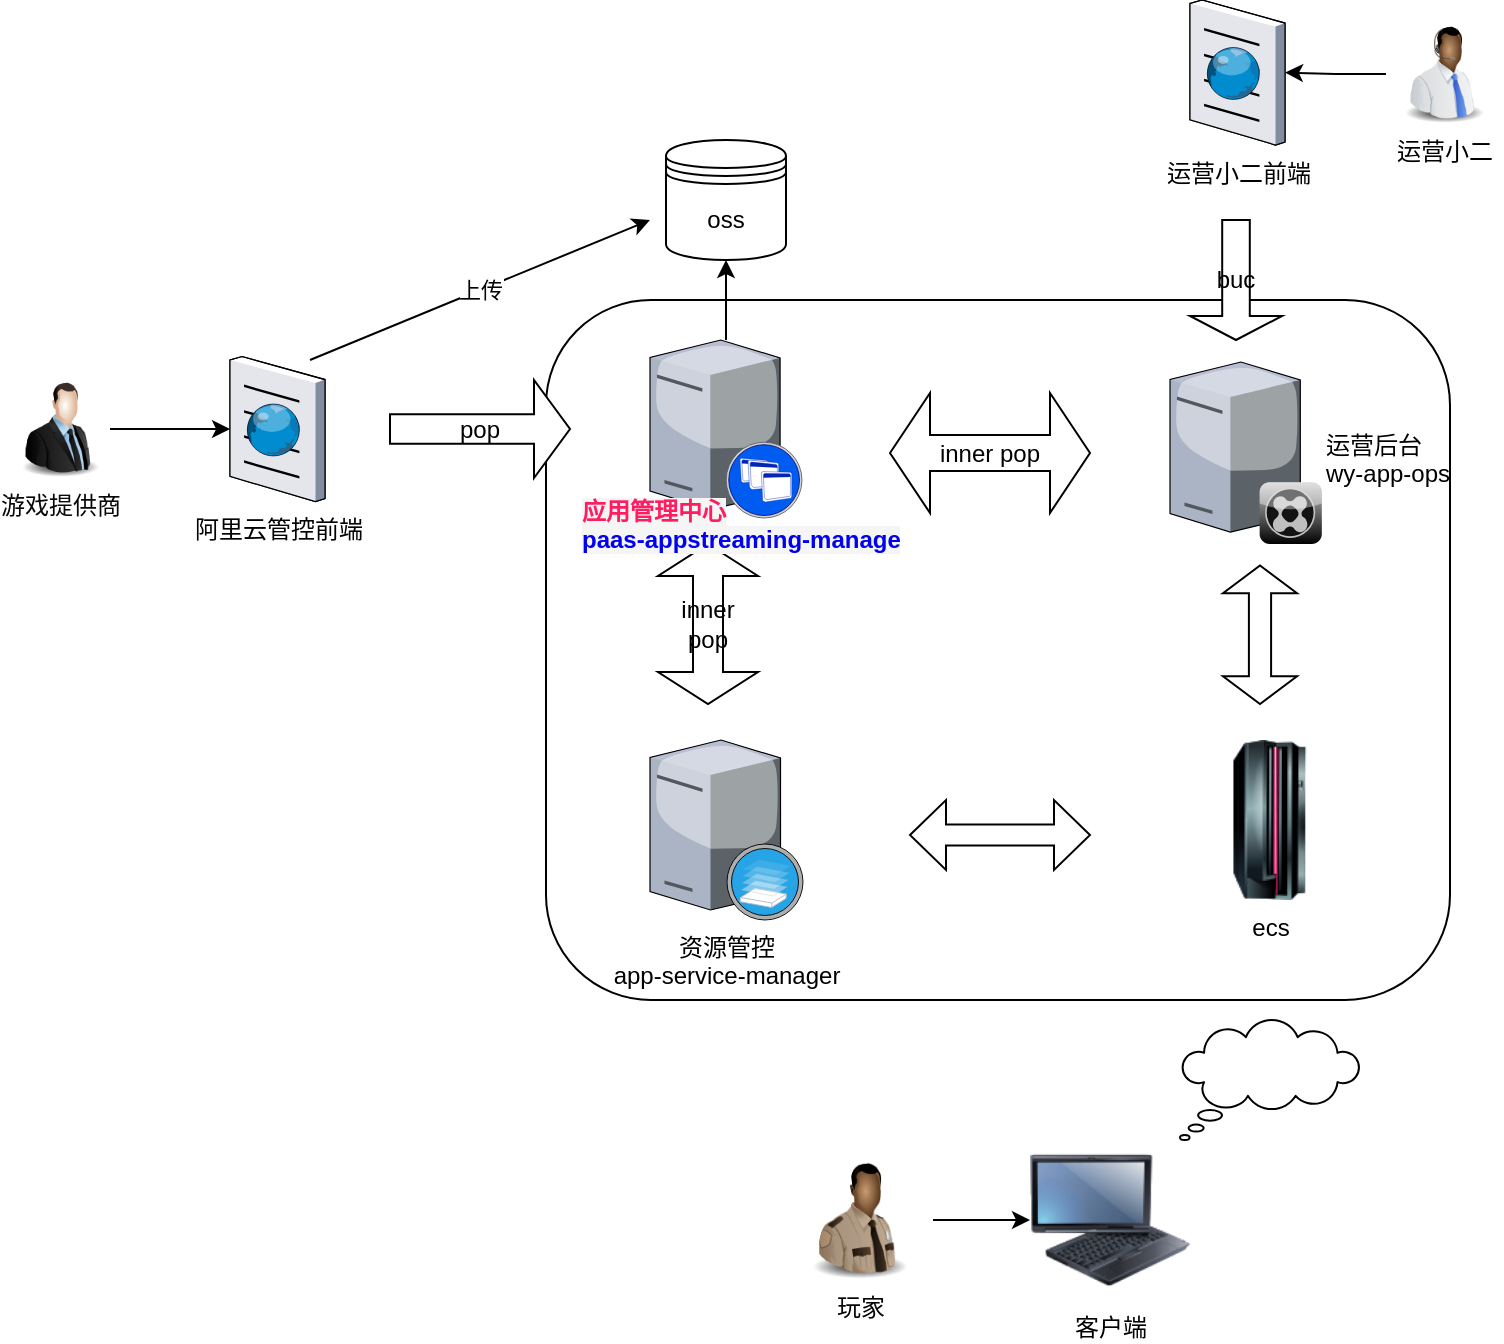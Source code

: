 <mxfile version="14.9.0" type="github">
  <diagram id="B_C8ltGazks7RQYfqW8q" name="Page-1">
    <mxGraphModel dx="1288" dy="792" grid="1" gridSize="10" guides="1" tooltips="1" connect="1" arrows="1" fold="1" page="1" pageScale="1" pageWidth="827" pageHeight="1169" math="0" shadow="0">
      <root>
        <mxCell id="0" />
        <mxCell id="1" parent="0" />
        <mxCell id="O2cRrbV1qB-Uz6NX7HXk-27" value="" style="rounded=1;whiteSpace=wrap;html=1;fontColor=#FF2130;" vertex="1" parent="1">
          <mxGeometry x="308" y="340" width="452" height="350" as="geometry" />
        </mxCell>
        <mxCell id="O2cRrbV1qB-Uz6NX7HXk-19" value="" style="edgeStyle=orthogonalEdgeStyle;rounded=0;orthogonalLoop=1;jettySize=auto;html=1;" edge="1" parent="1" source="O2cRrbV1qB-Uz6NX7HXk-2" target="O2cRrbV1qB-Uz6NX7HXk-17">
          <mxGeometry relative="1" as="geometry" />
        </mxCell>
        <mxCell id="O2cRrbV1qB-Uz6NX7HXk-2" value="" style="verticalLabelPosition=bottom;aspect=fixed;html=1;verticalAlign=top;strokeColor=#6c8ebf;align=center;outlineConnect=0;shape=mxgraph.citrix.xenapp_server;fillColor=#dae8fc;" vertex="1" parent="1">
          <mxGeometry x="360" y="360" width="76" height="89" as="geometry" />
        </mxCell>
        <mxCell id="O2cRrbV1qB-Uz6NX7HXk-3" value="" style="verticalLabelPosition=bottom;aspect=fixed;html=1;verticalAlign=top;strokeColor=none;align=center;outlineConnect=0;shape=mxgraph.citrix.xenclient_synchronizer;fillColor=#CCCCCC;gradientColor=#000000;gradientDirection=south;" vertex="1" parent="1">
          <mxGeometry x="620" y="371" width="76" height="91" as="geometry" />
        </mxCell>
        <mxCell id="O2cRrbV1qB-Uz6NX7HXk-8" value="资源管控&lt;br&gt;app-service-manager" style="verticalLabelPosition=bottom;aspect=fixed;html=1;verticalAlign=top;strokeColor=none;align=center;outlineConnect=0;shape=mxgraph.citrix.xenserver;" vertex="1" parent="1">
          <mxGeometry x="360" y="560" width="76.5" height="90" as="geometry" />
        </mxCell>
        <mxCell id="O2cRrbV1qB-Uz6NX7HXk-9" value="inner pop" style="shape=doubleArrow;whiteSpace=wrap;html=1;" vertex="1" parent="1">
          <mxGeometry x="480" y="386.5" width="100" height="60" as="geometry" />
        </mxCell>
        <mxCell id="O2cRrbV1qB-Uz6NX7HXk-11" value="inner pop" style="shape=doubleArrow;direction=south;whiteSpace=wrap;html=1;" vertex="1" parent="1">
          <mxGeometry x="364" y="462" width="50" height="80" as="geometry" />
        </mxCell>
        <mxCell id="O2cRrbV1qB-Uz6NX7HXk-12" value="pop" style="shape=singleArrow;whiteSpace=wrap;html=1;" vertex="1" parent="1">
          <mxGeometry x="230" y="380" width="90" height="49" as="geometry" />
        </mxCell>
        <mxCell id="O2cRrbV1qB-Uz6NX7HXk-13" value="阿里云管控前端" style="verticalLabelPosition=bottom;aspect=fixed;html=1;verticalAlign=top;strokeColor=none;align=center;outlineConnect=0;shape=mxgraph.citrix.browser;" vertex="1" parent="1">
          <mxGeometry x="150" y="368.25" width="47.5" height="72.5" as="geometry" />
        </mxCell>
        <mxCell id="O2cRrbV1qB-Uz6NX7HXk-14" value="运营小二前端" style="verticalLabelPosition=bottom;aspect=fixed;html=1;verticalAlign=top;strokeColor=none;align=center;outlineConnect=0;shape=mxgraph.citrix.browser;" vertex="1" parent="1">
          <mxGeometry x="630" y="190" width="47.5" height="72.5" as="geometry" />
        </mxCell>
        <mxCell id="O2cRrbV1qB-Uz6NX7HXk-16" value="buc" style="shape=singleArrow;direction=south;whiteSpace=wrap;html=1;" vertex="1" parent="1">
          <mxGeometry x="630" y="300" width="46" height="60" as="geometry" />
        </mxCell>
        <mxCell id="O2cRrbV1qB-Uz6NX7HXk-17" value="oss" style="shape=datastore;whiteSpace=wrap;html=1;" vertex="1" parent="1">
          <mxGeometry x="368" y="260" width="60" height="60" as="geometry" />
        </mxCell>
        <mxCell id="O2cRrbV1qB-Uz6NX7HXk-20" value="&lt;b style=&quot;box-sizing: border-box ; background-color: rgb(245 , 245 , 245) ; text-decoration: none ; outline: 0px ; font-size: 12px ; font-style: normal ; letter-spacing: normal ; text-indent: 0px ; text-transform: none ; word-spacing: 0px&quot;&gt;&lt;font color=&quot;#ff1c60&quot;&gt;应用管理中心&lt;br&gt;&lt;a href=&quot;https://cd.aone.alibaba-inc.com/ec/app/168843/mix/publish?_app_id_=168843&quot; target=&quot;_blank&quot; style=&quot;box-sizing: border-box ; background-color: rgb(245 , 245 , 245) ; text-decoration: none ; outline: 0px ; font-size: 12px ; font-style: normal ; letter-spacing: normal ; text-indent: 0px ; text-transform: none ; word-spacing: 0px&quot;&gt;paas-appstreaming-manage&lt;/a&gt;&lt;/font&gt;&lt;/b&gt;" style="text;whiteSpace=wrap;html=1;" vertex="1" parent="1">
          <mxGeometry x="324" y="432" width="180" height="30" as="geometry" />
        </mxCell>
        <mxCell id="O2cRrbV1qB-Uz6NX7HXk-21" value="ecs" style="image;html=1;image=img/lib/clip_art/computers/Mainframe_128x128.png" vertex="1" parent="1">
          <mxGeometry x="630" y="560" width="80" height="80" as="geometry" />
        </mxCell>
        <mxCell id="O2cRrbV1qB-Uz6NX7HXk-22" value="" style="whiteSpace=wrap;html=1;shape=mxgraph.basic.cloud_callout" vertex="1" parent="1">
          <mxGeometry x="625" y="700" width="90" height="60" as="geometry" />
        </mxCell>
        <mxCell id="O2cRrbV1qB-Uz6NX7HXk-23" value="客户端" style="image;html=1;image=img/lib/clip_art/computers/Fujitsu_Tablet_128x128.png" vertex="1" parent="1">
          <mxGeometry x="550" y="760" width="80" height="80" as="geometry" />
        </mxCell>
        <mxCell id="O2cRrbV1qB-Uz6NX7HXk-24" value="" style="shape=doubleArrow;whiteSpace=wrap;html=1;" vertex="1" parent="1">
          <mxGeometry x="490" y="590" width="90" height="35" as="geometry" />
        </mxCell>
        <mxCell id="O2cRrbV1qB-Uz6NX7HXk-25" value="" style="shape=doubleArrow;direction=south;whiteSpace=wrap;html=1;" vertex="1" parent="1">
          <mxGeometry x="646.5" y="472.75" width="37" height="69.25" as="geometry" />
        </mxCell>
        <mxCell id="O2cRrbV1qB-Uz6NX7HXk-26" value="上传" style="endArrow=classic;html=1;" edge="1" parent="1">
          <mxGeometry width="50" height="50" relative="1" as="geometry">
            <mxPoint x="190" y="370" as="sourcePoint" />
            <mxPoint x="360" y="300" as="targetPoint" />
          </mxGeometry>
        </mxCell>
        <mxCell id="O2cRrbV1qB-Uz6NX7HXk-28" value="运营后台&lt;br&gt;wy-app-ops" style="text;whiteSpace=wrap;html=1;" vertex="1" parent="1">
          <mxGeometry x="696" y="399" width="90" height="30" as="geometry" />
        </mxCell>
        <mxCell id="O2cRrbV1qB-Uz6NX7HXk-36" value="" style="edgeStyle=orthogonalEdgeStyle;rounded=0;orthogonalLoop=1;jettySize=auto;html=1;fontColor=#FF2130;" edge="1" parent="1" source="O2cRrbV1qB-Uz6NX7HXk-35" target="O2cRrbV1qB-Uz6NX7HXk-13">
          <mxGeometry relative="1" as="geometry" />
        </mxCell>
        <mxCell id="O2cRrbV1qB-Uz6NX7HXk-35" value="&lt;font color=&quot;#080808&quot;&gt;游戏提供商&lt;/font&gt;" style="image;html=1;image=img/lib/clip_art/people/Suit_Man_128x128.png;fontColor=#FF2130;" vertex="1" parent="1">
          <mxGeometry x="40" y="380" width="50" height="49" as="geometry" />
        </mxCell>
        <mxCell id="O2cRrbV1qB-Uz6NX7HXk-42" value="" style="edgeStyle=orthogonalEdgeStyle;rounded=0;orthogonalLoop=1;jettySize=auto;html=1;fontColor=#FF2130;" edge="1" parent="1" source="O2cRrbV1qB-Uz6NX7HXk-41" target="O2cRrbV1qB-Uz6NX7HXk-14">
          <mxGeometry relative="1" as="geometry" />
        </mxCell>
        <mxCell id="O2cRrbV1qB-Uz6NX7HXk-41" value="&lt;font color=&quot;#000000&quot;&gt;运营小二&lt;/font&gt;" style="image;html=1;image=img/lib/clip_art/people/Telesales_Man_Black_128x128.png;fontColor=#FF2130;" vertex="1" parent="1">
          <mxGeometry x="728" y="202" width="58" height="50" as="geometry" />
        </mxCell>
        <mxCell id="O2cRrbV1qB-Uz6NX7HXk-44" value="" style="edgeStyle=orthogonalEdgeStyle;rounded=0;orthogonalLoop=1;jettySize=auto;html=1;fontColor=#FF2130;" edge="1" parent="1" source="O2cRrbV1qB-Uz6NX7HXk-43" target="O2cRrbV1qB-Uz6NX7HXk-23">
          <mxGeometry relative="1" as="geometry" />
        </mxCell>
        <mxCell id="O2cRrbV1qB-Uz6NX7HXk-43" value="&lt;font color=&quot;#050505&quot;&gt;玩家&lt;/font&gt;" style="image;html=1;image=img/lib/clip_art/people/Security_Man_Black_128x128.png;fontColor=#FF2130;" vertex="1" parent="1">
          <mxGeometry x="428" y="770" width="73.5" height="60" as="geometry" />
        </mxCell>
      </root>
    </mxGraphModel>
  </diagram>
</mxfile>
